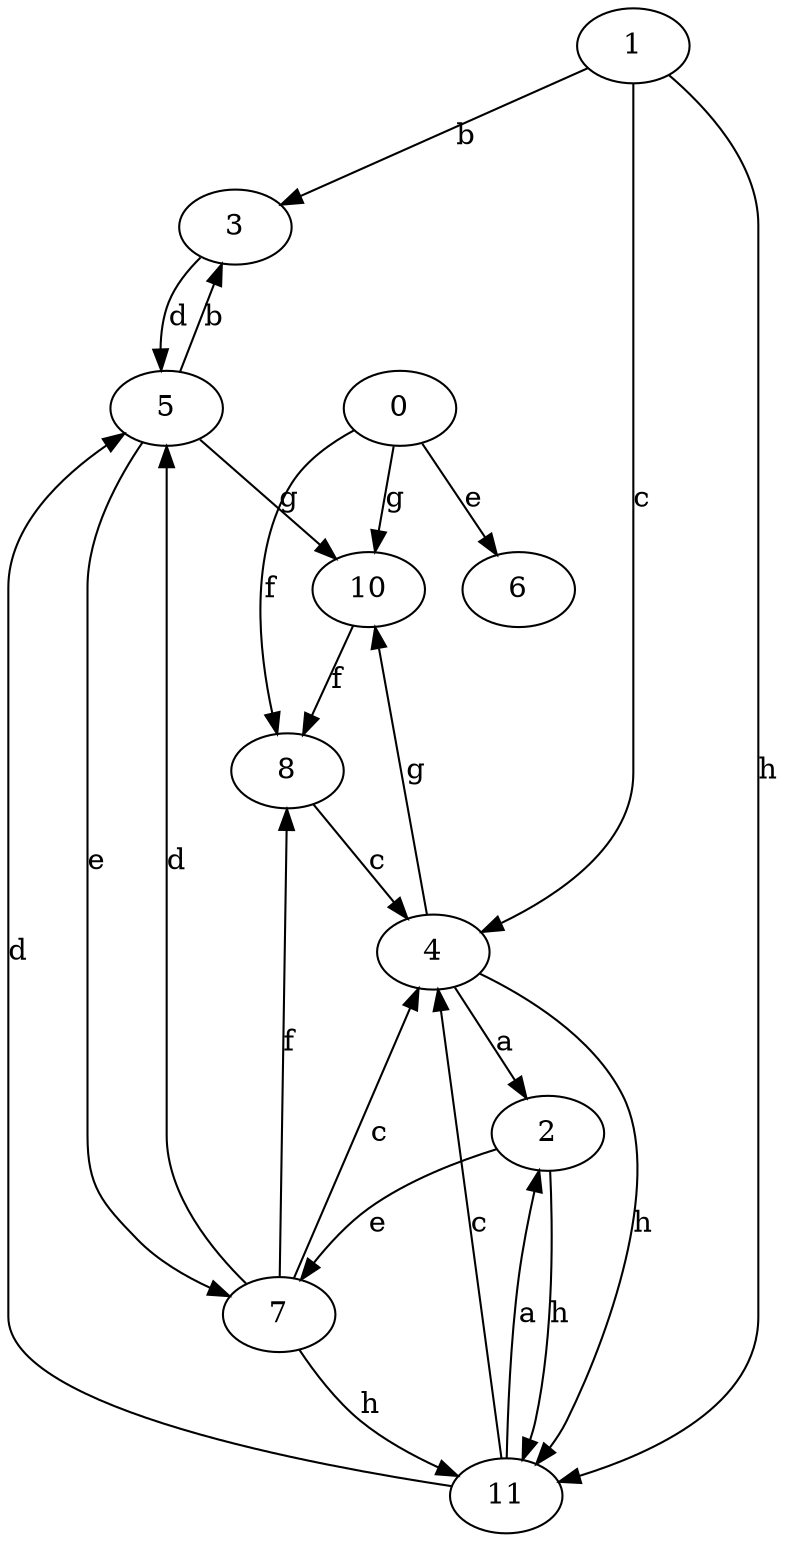 strict digraph  {
1;
2;
3;
4;
5;
6;
7;
8;
0;
10;
11;
1 -> 3  [label=b];
1 -> 4  [label=c];
1 -> 11  [label=h];
2 -> 7  [label=e];
2 -> 11  [label=h];
3 -> 5  [label=d];
4 -> 2  [label=a];
4 -> 10  [label=g];
4 -> 11  [label=h];
5 -> 3  [label=b];
5 -> 7  [label=e];
5 -> 10  [label=g];
7 -> 4  [label=c];
7 -> 5  [label=d];
7 -> 8  [label=f];
7 -> 11  [label=h];
8 -> 4  [label=c];
0 -> 6  [label=e];
0 -> 8  [label=f];
0 -> 10  [label=g];
10 -> 8  [label=f];
11 -> 2  [label=a];
11 -> 4  [label=c];
11 -> 5  [label=d];
}
